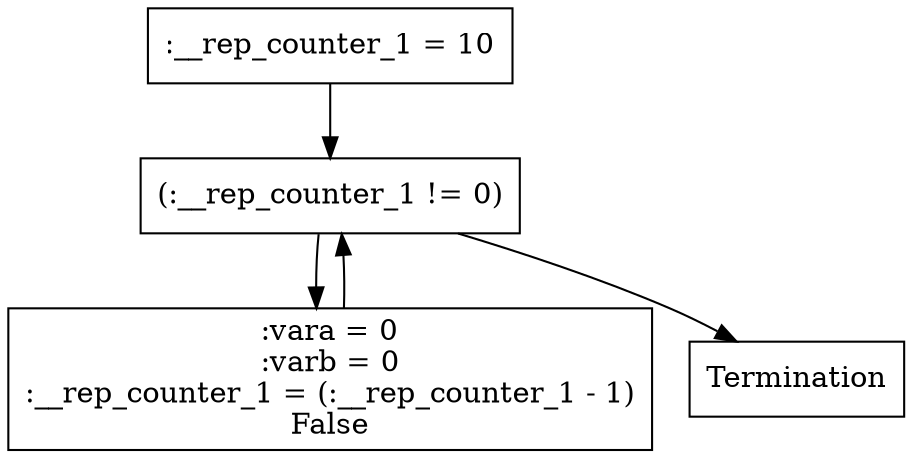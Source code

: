 // Control Flow Graph
strict digraph {
	0 [label=":__rep_counter_1 = 10" shape=box]
	1 [label="(:__rep_counter_1 != 0)" shape=box]
	2 [label=":vara = 0
:varb = 0
:__rep_counter_1 = (:__rep_counter_1 - 1)
False" shape=box]
	6 [label=Termination shape=box]
	0 -> 1
	1 -> 2
	1 -> 6
	2 -> 1
}
